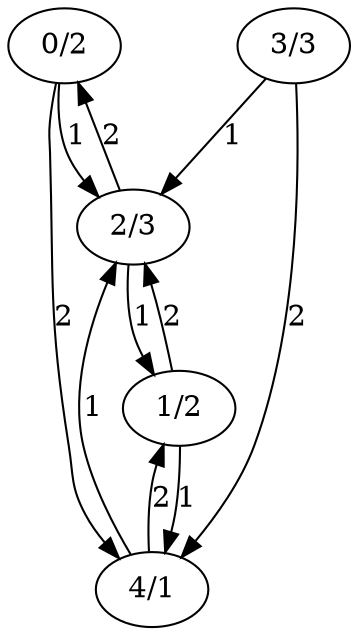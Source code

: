 digraph G {
"0/2";
"1/2";
"2/3";
"3/3";
"4/1";
"0/2"->"2/3"  [label=1, weight=1];
"0/2"->"4/1"  [label=2, weight=2];
"1/2"->"4/1"  [label=1, weight=1];
"1/2"->"2/3"  [label=2, weight=2];
"2/3"->"1/2"  [label=1, weight=1];
"2/3"->"0/2"  [label=2, weight=2];
"3/3"->"2/3"  [label=1, weight=1];
"3/3"->"4/1"  [label=2, weight=2];
"4/1"->"2/3"  [label=1, weight=1];
"4/1"->"1/2"  [label=2, weight=2];
}
